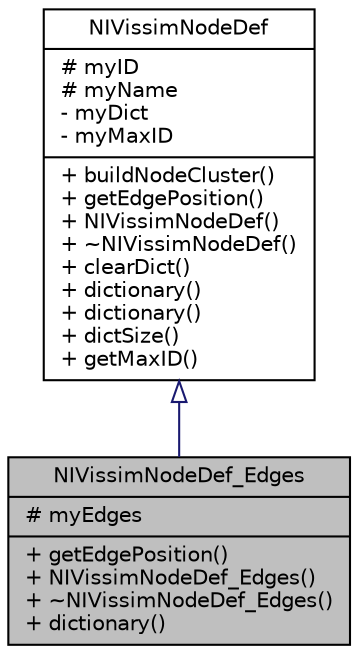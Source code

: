 digraph "NIVissimNodeDef_Edges"
{
  edge [fontname="Helvetica",fontsize="10",labelfontname="Helvetica",labelfontsize="10"];
  node [fontname="Helvetica",fontsize="10",shape=record];
  Node3 [label="{NIVissimNodeDef_Edges\n|# myEdges\l|+ getEdgePosition()\l+ NIVissimNodeDef_Edges()\l+ ~NIVissimNodeDef_Edges()\l+ dictionary()\l}",height=0.2,width=0.4,color="black", fillcolor="grey75", style="filled", fontcolor="black"];
  Node4 -> Node3 [dir="back",color="midnightblue",fontsize="10",style="solid",arrowtail="onormal",fontname="Helvetica"];
  Node4 [label="{NIVissimNodeDef\n|# myID\l# myName\l- myDict\l- myMaxID\l|+ buildNodeCluster()\l+ getEdgePosition()\l+ NIVissimNodeDef()\l+ ~NIVissimNodeDef()\l+ clearDict()\l+ dictionary()\l+ dictionary()\l+ dictSize()\l+ getMaxID()\l}",height=0.2,width=0.4,color="black", fillcolor="white", style="filled",URL="$d8/dcf/class_n_i_vissim_node_def.html"];
}
